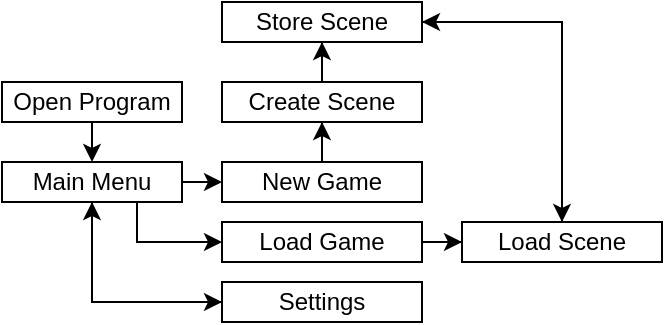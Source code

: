 <mxfile version="24.7.17">
  <diagram name="Page-1" id="LDE6a5up5tDuVdPKsDCu">
    <mxGraphModel dx="1114" dy="568" grid="1" gridSize="10" guides="1" tooltips="1" connect="1" arrows="1" fold="1" page="1" pageScale="1" pageWidth="850" pageHeight="1100" math="0" shadow="0">
      <root>
        <mxCell id="0" />
        <mxCell id="1" parent="0" />
        <mxCell id="dK28W5_kKzys39fKI3Vj-4" style="edgeStyle=orthogonalEdgeStyle;rounded=0;orthogonalLoop=1;jettySize=auto;html=1;exitX=0.5;exitY=1;exitDx=0;exitDy=0;entryX=0.5;entryY=0;entryDx=0;entryDy=0;" edge="1" parent="1" source="dK28W5_kKzys39fKI3Vj-1" target="dK28W5_kKzys39fKI3Vj-2">
          <mxGeometry relative="1" as="geometry" />
        </mxCell>
        <mxCell id="dK28W5_kKzys39fKI3Vj-1" value="Open Program" style="rounded=0;whiteSpace=wrap;html=1;" vertex="1" parent="1">
          <mxGeometry x="80" y="80" width="90" height="20" as="geometry" />
        </mxCell>
        <mxCell id="dK28W5_kKzys39fKI3Vj-5" style="edgeStyle=orthogonalEdgeStyle;rounded=0;orthogonalLoop=1;jettySize=auto;html=1;exitX=1;exitY=0.5;exitDx=0;exitDy=0;" edge="1" parent="1" source="dK28W5_kKzys39fKI3Vj-2">
          <mxGeometry relative="1" as="geometry">
            <mxPoint x="190" y="130" as="targetPoint" />
          </mxGeometry>
        </mxCell>
        <mxCell id="dK28W5_kKzys39fKI3Vj-10" style="edgeStyle=orthogonalEdgeStyle;rounded=0;orthogonalLoop=1;jettySize=auto;html=1;exitX=0.5;exitY=1;exitDx=0;exitDy=0;entryX=0;entryY=0.5;entryDx=0;entryDy=0;" edge="1" parent="1" source="dK28W5_kKzys39fKI3Vj-2" target="dK28W5_kKzys39fKI3Vj-8">
          <mxGeometry relative="1" as="geometry" />
        </mxCell>
        <mxCell id="dK28W5_kKzys39fKI3Vj-11" style="edgeStyle=orthogonalEdgeStyle;rounded=0;orthogonalLoop=1;jettySize=auto;html=1;exitX=0.75;exitY=1;exitDx=0;exitDy=0;entryX=0;entryY=0.5;entryDx=0;entryDy=0;" edge="1" parent="1" source="dK28W5_kKzys39fKI3Vj-2" target="dK28W5_kKzys39fKI3Vj-7">
          <mxGeometry relative="1" as="geometry" />
        </mxCell>
        <mxCell id="dK28W5_kKzys39fKI3Vj-2" value="Main Menu" style="rounded=0;whiteSpace=wrap;html=1;" vertex="1" parent="1">
          <mxGeometry x="80" y="120" width="90" height="20" as="geometry" />
        </mxCell>
        <mxCell id="dK28W5_kKzys39fKI3Vj-13" value="" style="edgeStyle=orthogonalEdgeStyle;rounded=0;orthogonalLoop=1;jettySize=auto;html=1;" edge="1" parent="1" source="dK28W5_kKzys39fKI3Vj-6" target="dK28W5_kKzys39fKI3Vj-12">
          <mxGeometry relative="1" as="geometry" />
        </mxCell>
        <mxCell id="dK28W5_kKzys39fKI3Vj-6" value="New Game" style="rounded=0;whiteSpace=wrap;html=1;" vertex="1" parent="1">
          <mxGeometry x="190" y="120" width="100" height="20" as="geometry" />
        </mxCell>
        <mxCell id="dK28W5_kKzys39fKI3Vj-25" style="edgeStyle=orthogonalEdgeStyle;rounded=0;orthogonalLoop=1;jettySize=auto;html=1;exitX=1;exitY=0.5;exitDx=0;exitDy=0;" edge="1" parent="1" source="dK28W5_kKzys39fKI3Vj-7" target="dK28W5_kKzys39fKI3Vj-22">
          <mxGeometry relative="1" as="geometry" />
        </mxCell>
        <mxCell id="dK28W5_kKzys39fKI3Vj-7" value="&lt;div&gt;Load Game&lt;/div&gt;" style="rounded=0;whiteSpace=wrap;html=1;" vertex="1" parent="1">
          <mxGeometry x="190" y="150" width="100" height="20" as="geometry" />
        </mxCell>
        <mxCell id="dK28W5_kKzys39fKI3Vj-27" style="edgeStyle=orthogonalEdgeStyle;rounded=0;orthogonalLoop=1;jettySize=auto;html=1;exitX=0;exitY=0.5;exitDx=0;exitDy=0;entryX=0.5;entryY=1;entryDx=0;entryDy=0;" edge="1" parent="1" source="dK28W5_kKzys39fKI3Vj-8" target="dK28W5_kKzys39fKI3Vj-2">
          <mxGeometry relative="1" as="geometry" />
        </mxCell>
        <mxCell id="dK28W5_kKzys39fKI3Vj-8" value="&lt;div&gt;Settings&lt;/div&gt;" style="rounded=0;whiteSpace=wrap;html=1;" vertex="1" parent="1">
          <mxGeometry x="190" y="180" width="100" height="20" as="geometry" />
        </mxCell>
        <mxCell id="dK28W5_kKzys39fKI3Vj-18" value="" style="edgeStyle=orthogonalEdgeStyle;rounded=0;orthogonalLoop=1;jettySize=auto;html=1;" edge="1" parent="1" source="dK28W5_kKzys39fKI3Vj-12" target="dK28W5_kKzys39fKI3Vj-17">
          <mxGeometry relative="1" as="geometry" />
        </mxCell>
        <mxCell id="dK28W5_kKzys39fKI3Vj-12" value="Create Scene" style="whiteSpace=wrap;html=1;rounded=0;" vertex="1" parent="1">
          <mxGeometry x="190" y="80" width="100" height="20" as="geometry" />
        </mxCell>
        <mxCell id="dK28W5_kKzys39fKI3Vj-24" style="edgeStyle=orthogonalEdgeStyle;rounded=0;orthogonalLoop=1;jettySize=auto;html=1;exitX=1;exitY=0.5;exitDx=0;exitDy=0;entryX=0.5;entryY=0;entryDx=0;entryDy=0;" edge="1" parent="1" source="dK28W5_kKzys39fKI3Vj-17" target="dK28W5_kKzys39fKI3Vj-22">
          <mxGeometry relative="1" as="geometry" />
        </mxCell>
        <mxCell id="dK28W5_kKzys39fKI3Vj-17" value="Store Scene" style="whiteSpace=wrap;html=1;rounded=0;" vertex="1" parent="1">
          <mxGeometry x="190" y="40" width="100" height="20" as="geometry" />
        </mxCell>
        <mxCell id="dK28W5_kKzys39fKI3Vj-26" style="edgeStyle=orthogonalEdgeStyle;rounded=0;orthogonalLoop=1;jettySize=auto;html=1;exitX=0.5;exitY=0;exitDx=0;exitDy=0;entryX=1;entryY=0.5;entryDx=0;entryDy=0;" edge="1" parent="1" source="dK28W5_kKzys39fKI3Vj-22" target="dK28W5_kKzys39fKI3Vj-17">
          <mxGeometry relative="1" as="geometry" />
        </mxCell>
        <mxCell id="dK28W5_kKzys39fKI3Vj-22" value="Load Scene" style="rounded=0;whiteSpace=wrap;html=1;" vertex="1" parent="1">
          <mxGeometry x="310" y="150" width="100" height="20" as="geometry" />
        </mxCell>
      </root>
    </mxGraphModel>
  </diagram>
</mxfile>
